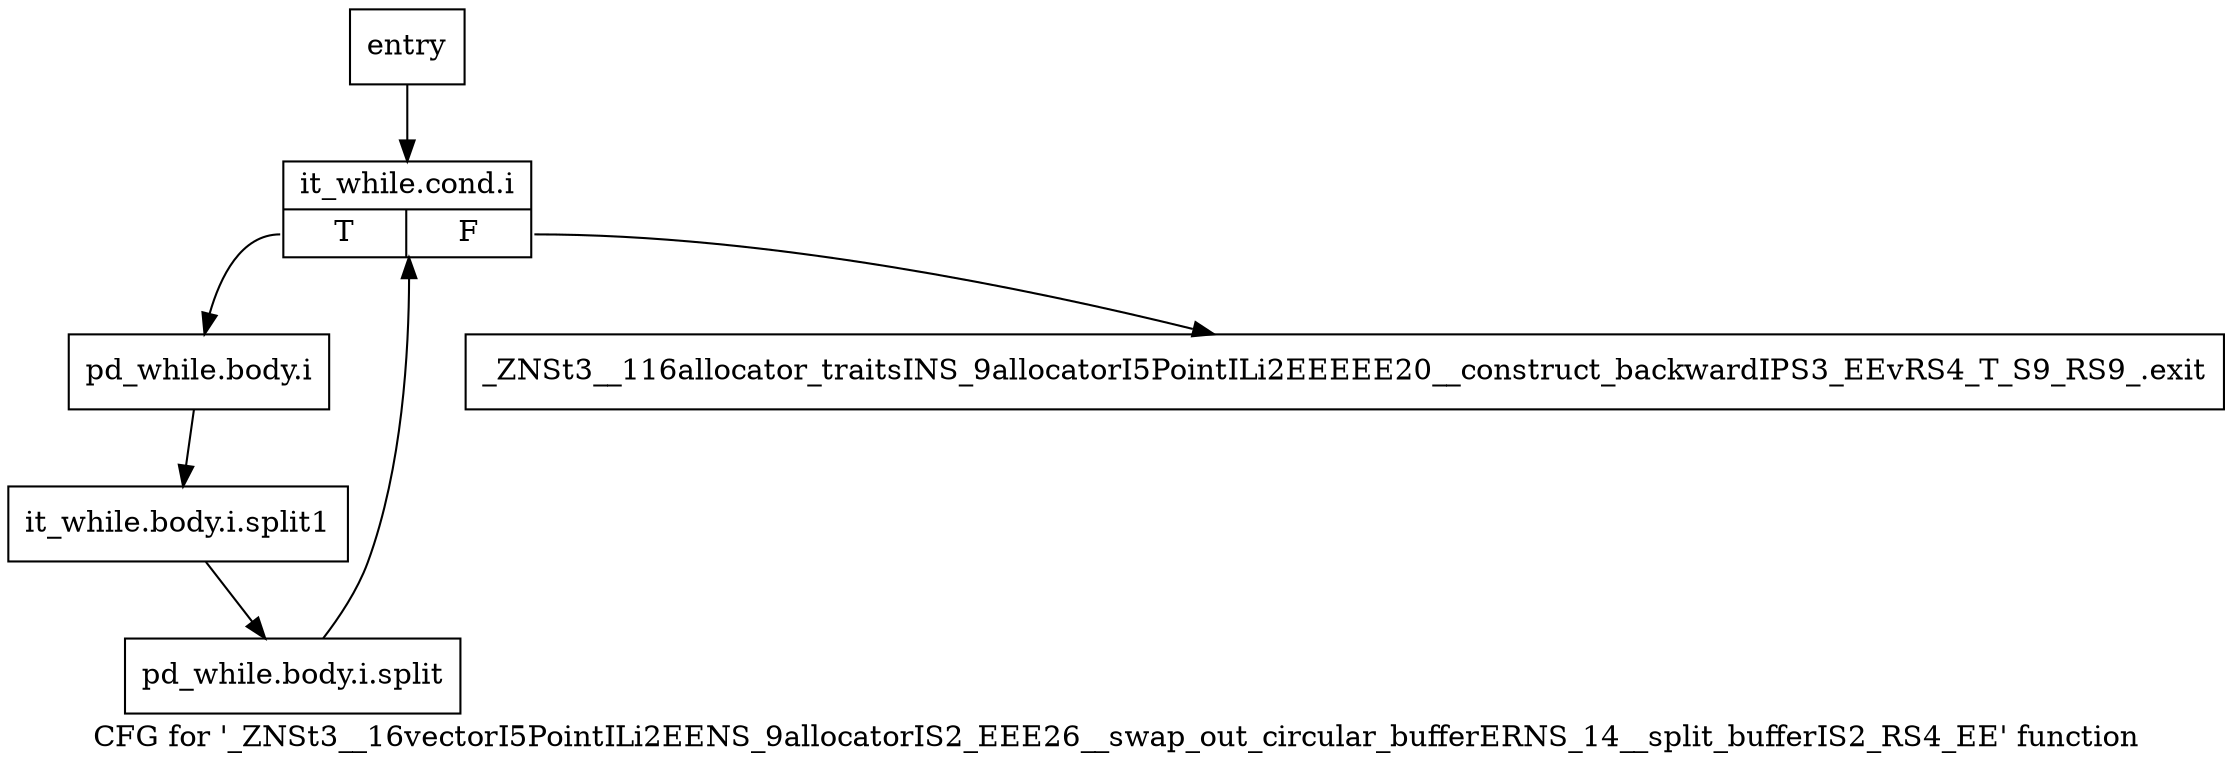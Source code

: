 digraph "CFG for '_ZNSt3__16vectorI5PointILi2EENS_9allocatorIS2_EEE26__swap_out_circular_bufferERNS_14__split_bufferIS2_RS4_EE' function" {
	label="CFG for '_ZNSt3__16vectorI5PointILi2EENS_9allocatorIS2_EEE26__swap_out_circular_bufferERNS_14__split_bufferIS2_RS4_EE' function";

	Node0x4f86f90 [shape=record,label="{entry}"];
	Node0x4f86f90 -> Node0x4f86fe0;
	Node0x4f86fe0 [shape=record,label="{it_while.cond.i|{<s0>T|<s1>F}}"];
	Node0x4f86fe0:s0 -> Node0x4f87030;
	Node0x4f86fe0:s1 -> Node0x4f87080;
	Node0x4f87030 [shape=record,label="{pd_while.body.i}"];
	Node0x4f87030 -> Node0xa4ce640;
	Node0xa4ce640 [shape=record,label="{it_while.body.i.split1}"];
	Node0xa4ce640 -> Node0xa4e6e80;
	Node0xa4e6e80 [shape=record,label="{pd_while.body.i.split}"];
	Node0xa4e6e80 -> Node0x4f86fe0;
	Node0x4f87080 [shape=record,label="{_ZNSt3__116allocator_traitsINS_9allocatorI5PointILi2EEEEE20__construct_backwardIPS3_EEvRS4_T_S9_RS9_.exit}"];
}
